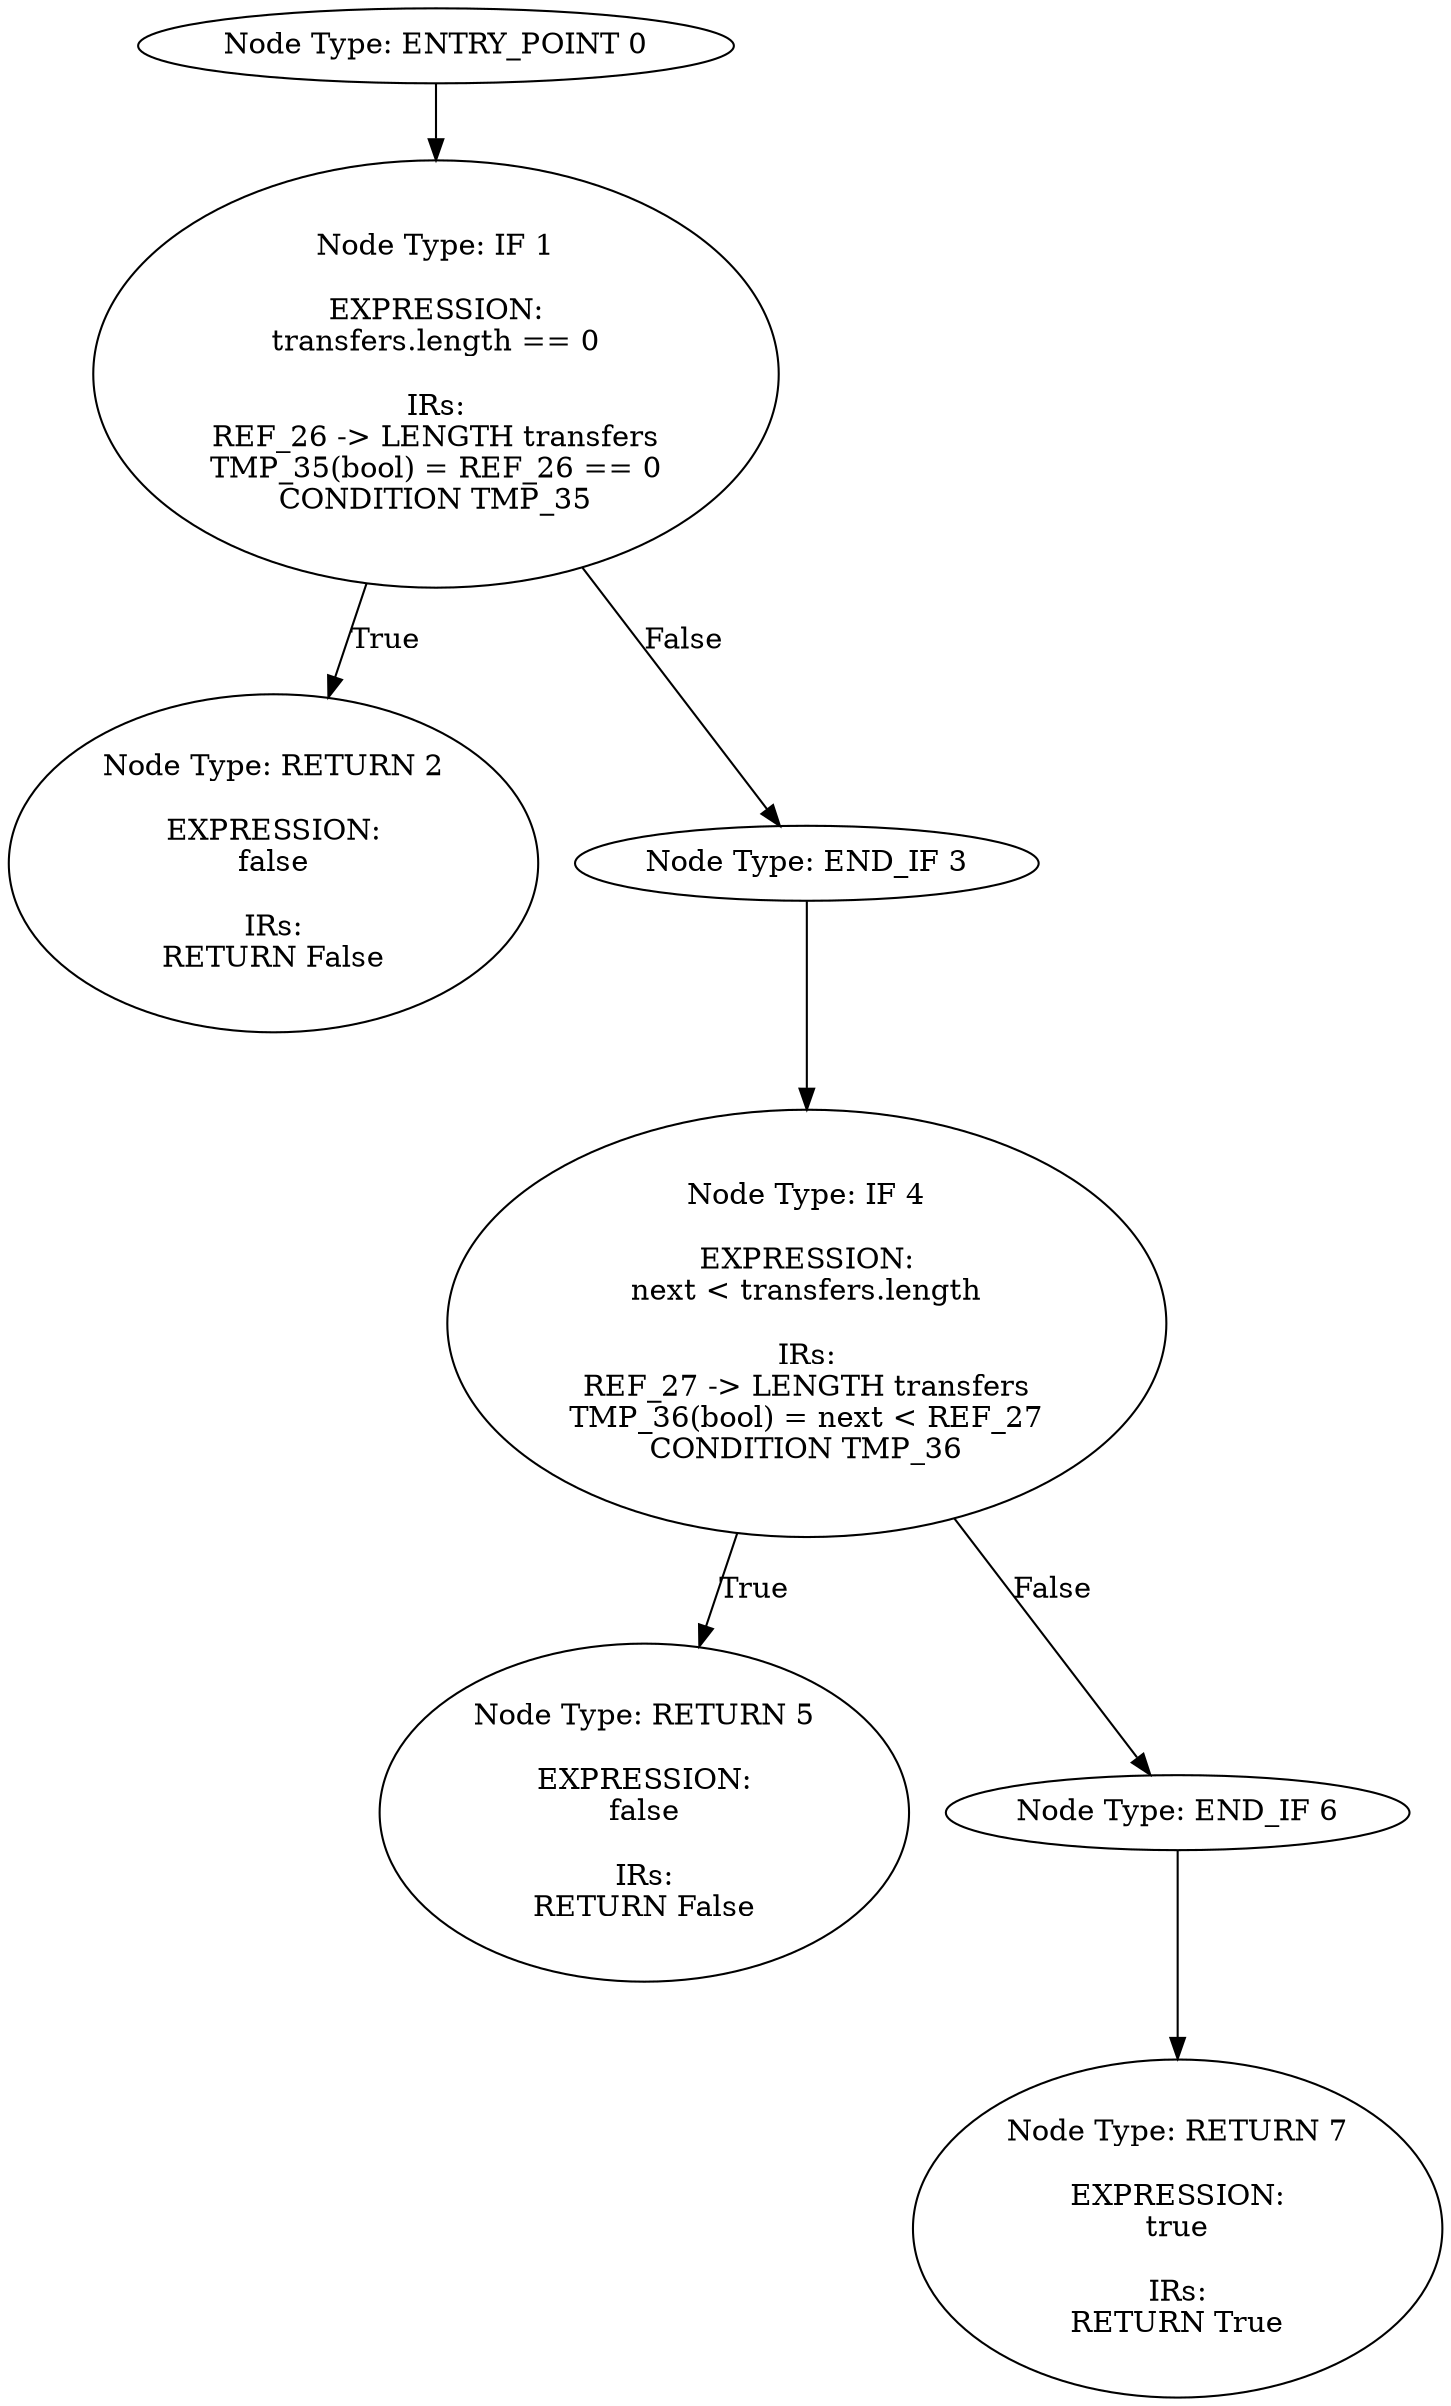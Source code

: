 digraph{
0[label="Node Type: ENTRY_POINT 0
"];
0->1;
1[label="Node Type: IF 1

EXPRESSION:
transfers.length == 0

IRs:
REF_26 -> LENGTH transfers
TMP_35(bool) = REF_26 == 0
CONDITION TMP_35"];
1->2[label="True"];
1->3[label="False"];
2[label="Node Type: RETURN 2

EXPRESSION:
false

IRs:
RETURN False"];
3[label="Node Type: END_IF 3
"];
3->4;
4[label="Node Type: IF 4

EXPRESSION:
next < transfers.length

IRs:
REF_27 -> LENGTH transfers
TMP_36(bool) = next < REF_27
CONDITION TMP_36"];
4->5[label="True"];
4->6[label="False"];
5[label="Node Type: RETURN 5

EXPRESSION:
false

IRs:
RETURN False"];
6[label="Node Type: END_IF 6
"];
6->7;
7[label="Node Type: RETURN 7

EXPRESSION:
true

IRs:
RETURN True"];
}
